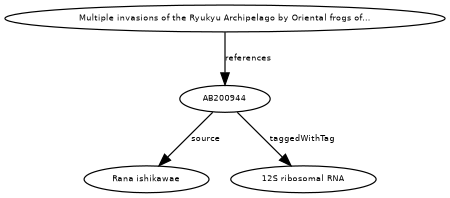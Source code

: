 digraph G {
size="3,3";
node [fontsize=7, fontname="Helvetica"];
edge [fontsize=7, fontname="Helvetica"];
node0 [label="AB200944", width=0.27433100247,height=0.27433100247];
node1 [label="Multiple invasions of the Ryukyu Archipelago by Oriental frogs of...", width=0.27433100247,height=0.27433100247];
node2 [label="Rana ishikawae", width=0.27433100247,height=0.27433100247];
node3 [label="12S ribosomal RNA", width=0.27433100247,height=0.27433100247];
node1 -> node0 [label="references"];
node0 -> node2 [label="source"];
node0 -> node3 [label="taggedWithTag"];
}

